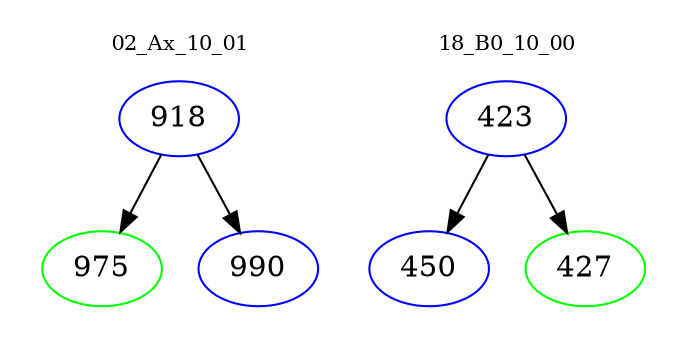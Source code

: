 digraph{
subgraph cluster_0 {
color = white
label = "02_Ax_10_01";
fontsize=10;
T0_918 [label="918", color="blue"]
T0_918 -> T0_975 [color="black"]
T0_975 [label="975", color="green"]
T0_918 -> T0_990 [color="black"]
T0_990 [label="990", color="blue"]
}
subgraph cluster_1 {
color = white
label = "18_B0_10_00";
fontsize=10;
T1_423 [label="423", color="blue"]
T1_423 -> T1_450 [color="black"]
T1_450 [label="450", color="blue"]
T1_423 -> T1_427 [color="black"]
T1_427 [label="427", color="green"]
}
}
